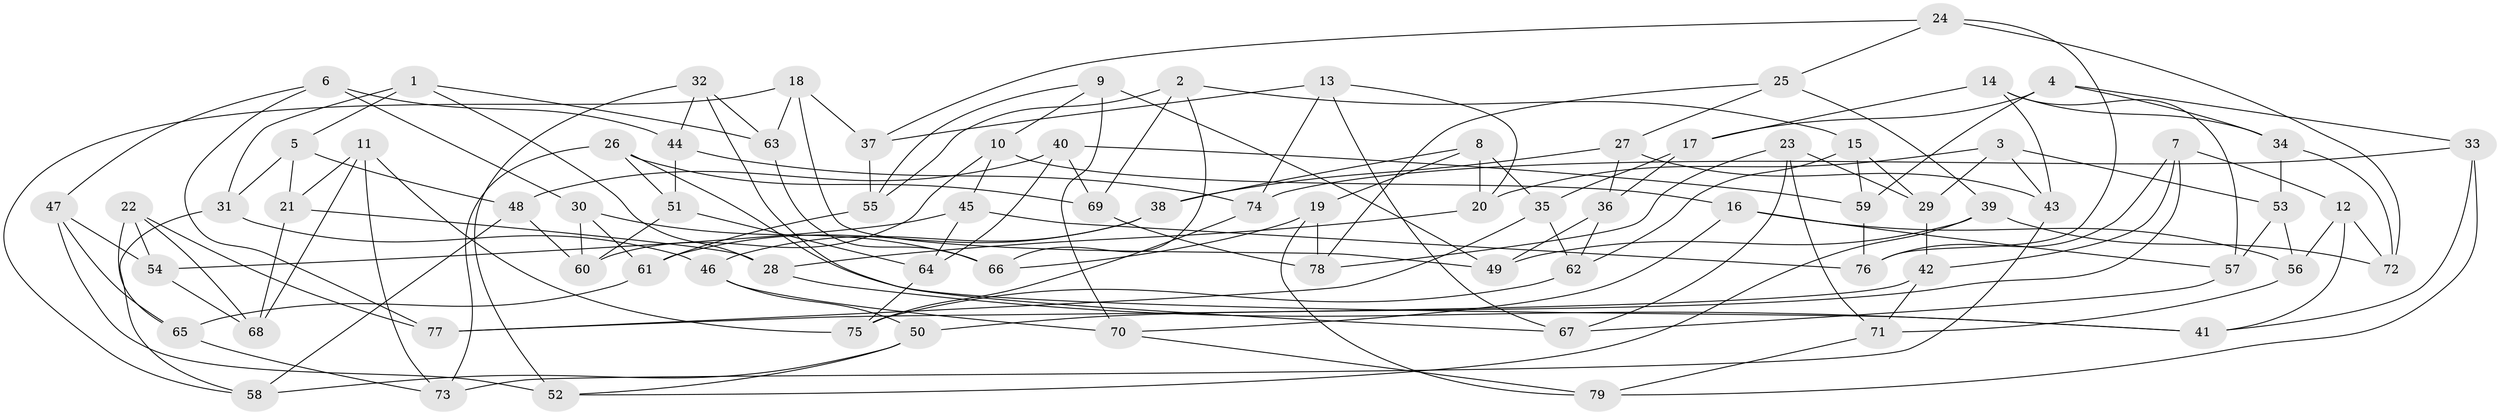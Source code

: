 // coarse degree distribution, {9: 0.125, 8: 0.125, 6: 0.15625, 3: 0.21875, 5: 0.0625, 4: 0.25, 11: 0.03125, 10: 0.03125}
// Generated by graph-tools (version 1.1) at 2025/53/03/04/25 22:53:35]
// undirected, 79 vertices, 158 edges
graph export_dot {
  node [color=gray90,style=filled];
  1;
  2;
  3;
  4;
  5;
  6;
  7;
  8;
  9;
  10;
  11;
  12;
  13;
  14;
  15;
  16;
  17;
  18;
  19;
  20;
  21;
  22;
  23;
  24;
  25;
  26;
  27;
  28;
  29;
  30;
  31;
  32;
  33;
  34;
  35;
  36;
  37;
  38;
  39;
  40;
  41;
  42;
  43;
  44;
  45;
  46;
  47;
  48;
  49;
  50;
  51;
  52;
  53;
  54;
  55;
  56;
  57;
  58;
  59;
  60;
  61;
  62;
  63;
  64;
  65;
  66;
  67;
  68;
  69;
  70;
  71;
  72;
  73;
  74;
  75;
  76;
  77;
  78;
  79;
  1 -- 5;
  1 -- 63;
  1 -- 31;
  1 -- 28;
  2 -- 15;
  2 -- 55;
  2 -- 69;
  2 -- 66;
  3 -- 29;
  3 -- 53;
  3 -- 43;
  3 -- 20;
  4 -- 33;
  4 -- 17;
  4 -- 59;
  4 -- 34;
  5 -- 21;
  5 -- 48;
  5 -- 31;
  6 -- 30;
  6 -- 77;
  6 -- 47;
  6 -- 44;
  7 -- 12;
  7 -- 50;
  7 -- 76;
  7 -- 42;
  8 -- 20;
  8 -- 38;
  8 -- 35;
  8 -- 19;
  9 -- 70;
  9 -- 10;
  9 -- 49;
  9 -- 55;
  10 -- 60;
  10 -- 16;
  10 -- 45;
  11 -- 21;
  11 -- 73;
  11 -- 68;
  11 -- 75;
  12 -- 41;
  12 -- 72;
  12 -- 56;
  13 -- 20;
  13 -- 67;
  13 -- 37;
  13 -- 74;
  14 -- 17;
  14 -- 43;
  14 -- 57;
  14 -- 34;
  15 -- 59;
  15 -- 29;
  15 -- 62;
  16 -- 56;
  16 -- 70;
  16 -- 57;
  17 -- 36;
  17 -- 35;
  18 -- 37;
  18 -- 49;
  18 -- 63;
  18 -- 58;
  19 -- 79;
  19 -- 66;
  19 -- 78;
  20 -- 28;
  21 -- 28;
  21 -- 68;
  22 -- 54;
  22 -- 65;
  22 -- 77;
  22 -- 68;
  23 -- 78;
  23 -- 29;
  23 -- 71;
  23 -- 67;
  24 -- 37;
  24 -- 25;
  24 -- 72;
  24 -- 76;
  25 -- 39;
  25 -- 78;
  25 -- 27;
  26 -- 69;
  26 -- 51;
  26 -- 41;
  26 -- 73;
  27 -- 38;
  27 -- 36;
  27 -- 43;
  28 -- 41;
  29 -- 42;
  30 -- 66;
  30 -- 60;
  30 -- 61;
  31 -- 46;
  31 -- 58;
  32 -- 44;
  32 -- 52;
  32 -- 67;
  32 -- 63;
  33 -- 41;
  33 -- 79;
  33 -- 74;
  34 -- 53;
  34 -- 72;
  35 -- 77;
  35 -- 62;
  36 -- 49;
  36 -- 62;
  37 -- 55;
  38 -- 46;
  38 -- 61;
  39 -- 72;
  39 -- 49;
  39 -- 52;
  40 -- 48;
  40 -- 64;
  40 -- 69;
  40 -- 59;
  42 -- 71;
  42 -- 77;
  43 -- 73;
  44 -- 74;
  44 -- 51;
  45 -- 64;
  45 -- 76;
  45 -- 54;
  46 -- 70;
  46 -- 50;
  47 -- 54;
  47 -- 65;
  47 -- 52;
  48 -- 60;
  48 -- 58;
  50 -- 58;
  50 -- 52;
  51 -- 64;
  51 -- 60;
  53 -- 56;
  53 -- 57;
  54 -- 68;
  55 -- 61;
  56 -- 71;
  57 -- 67;
  59 -- 76;
  61 -- 65;
  62 -- 75;
  63 -- 66;
  64 -- 75;
  65 -- 73;
  69 -- 78;
  70 -- 79;
  71 -- 79;
  74 -- 75;
}
